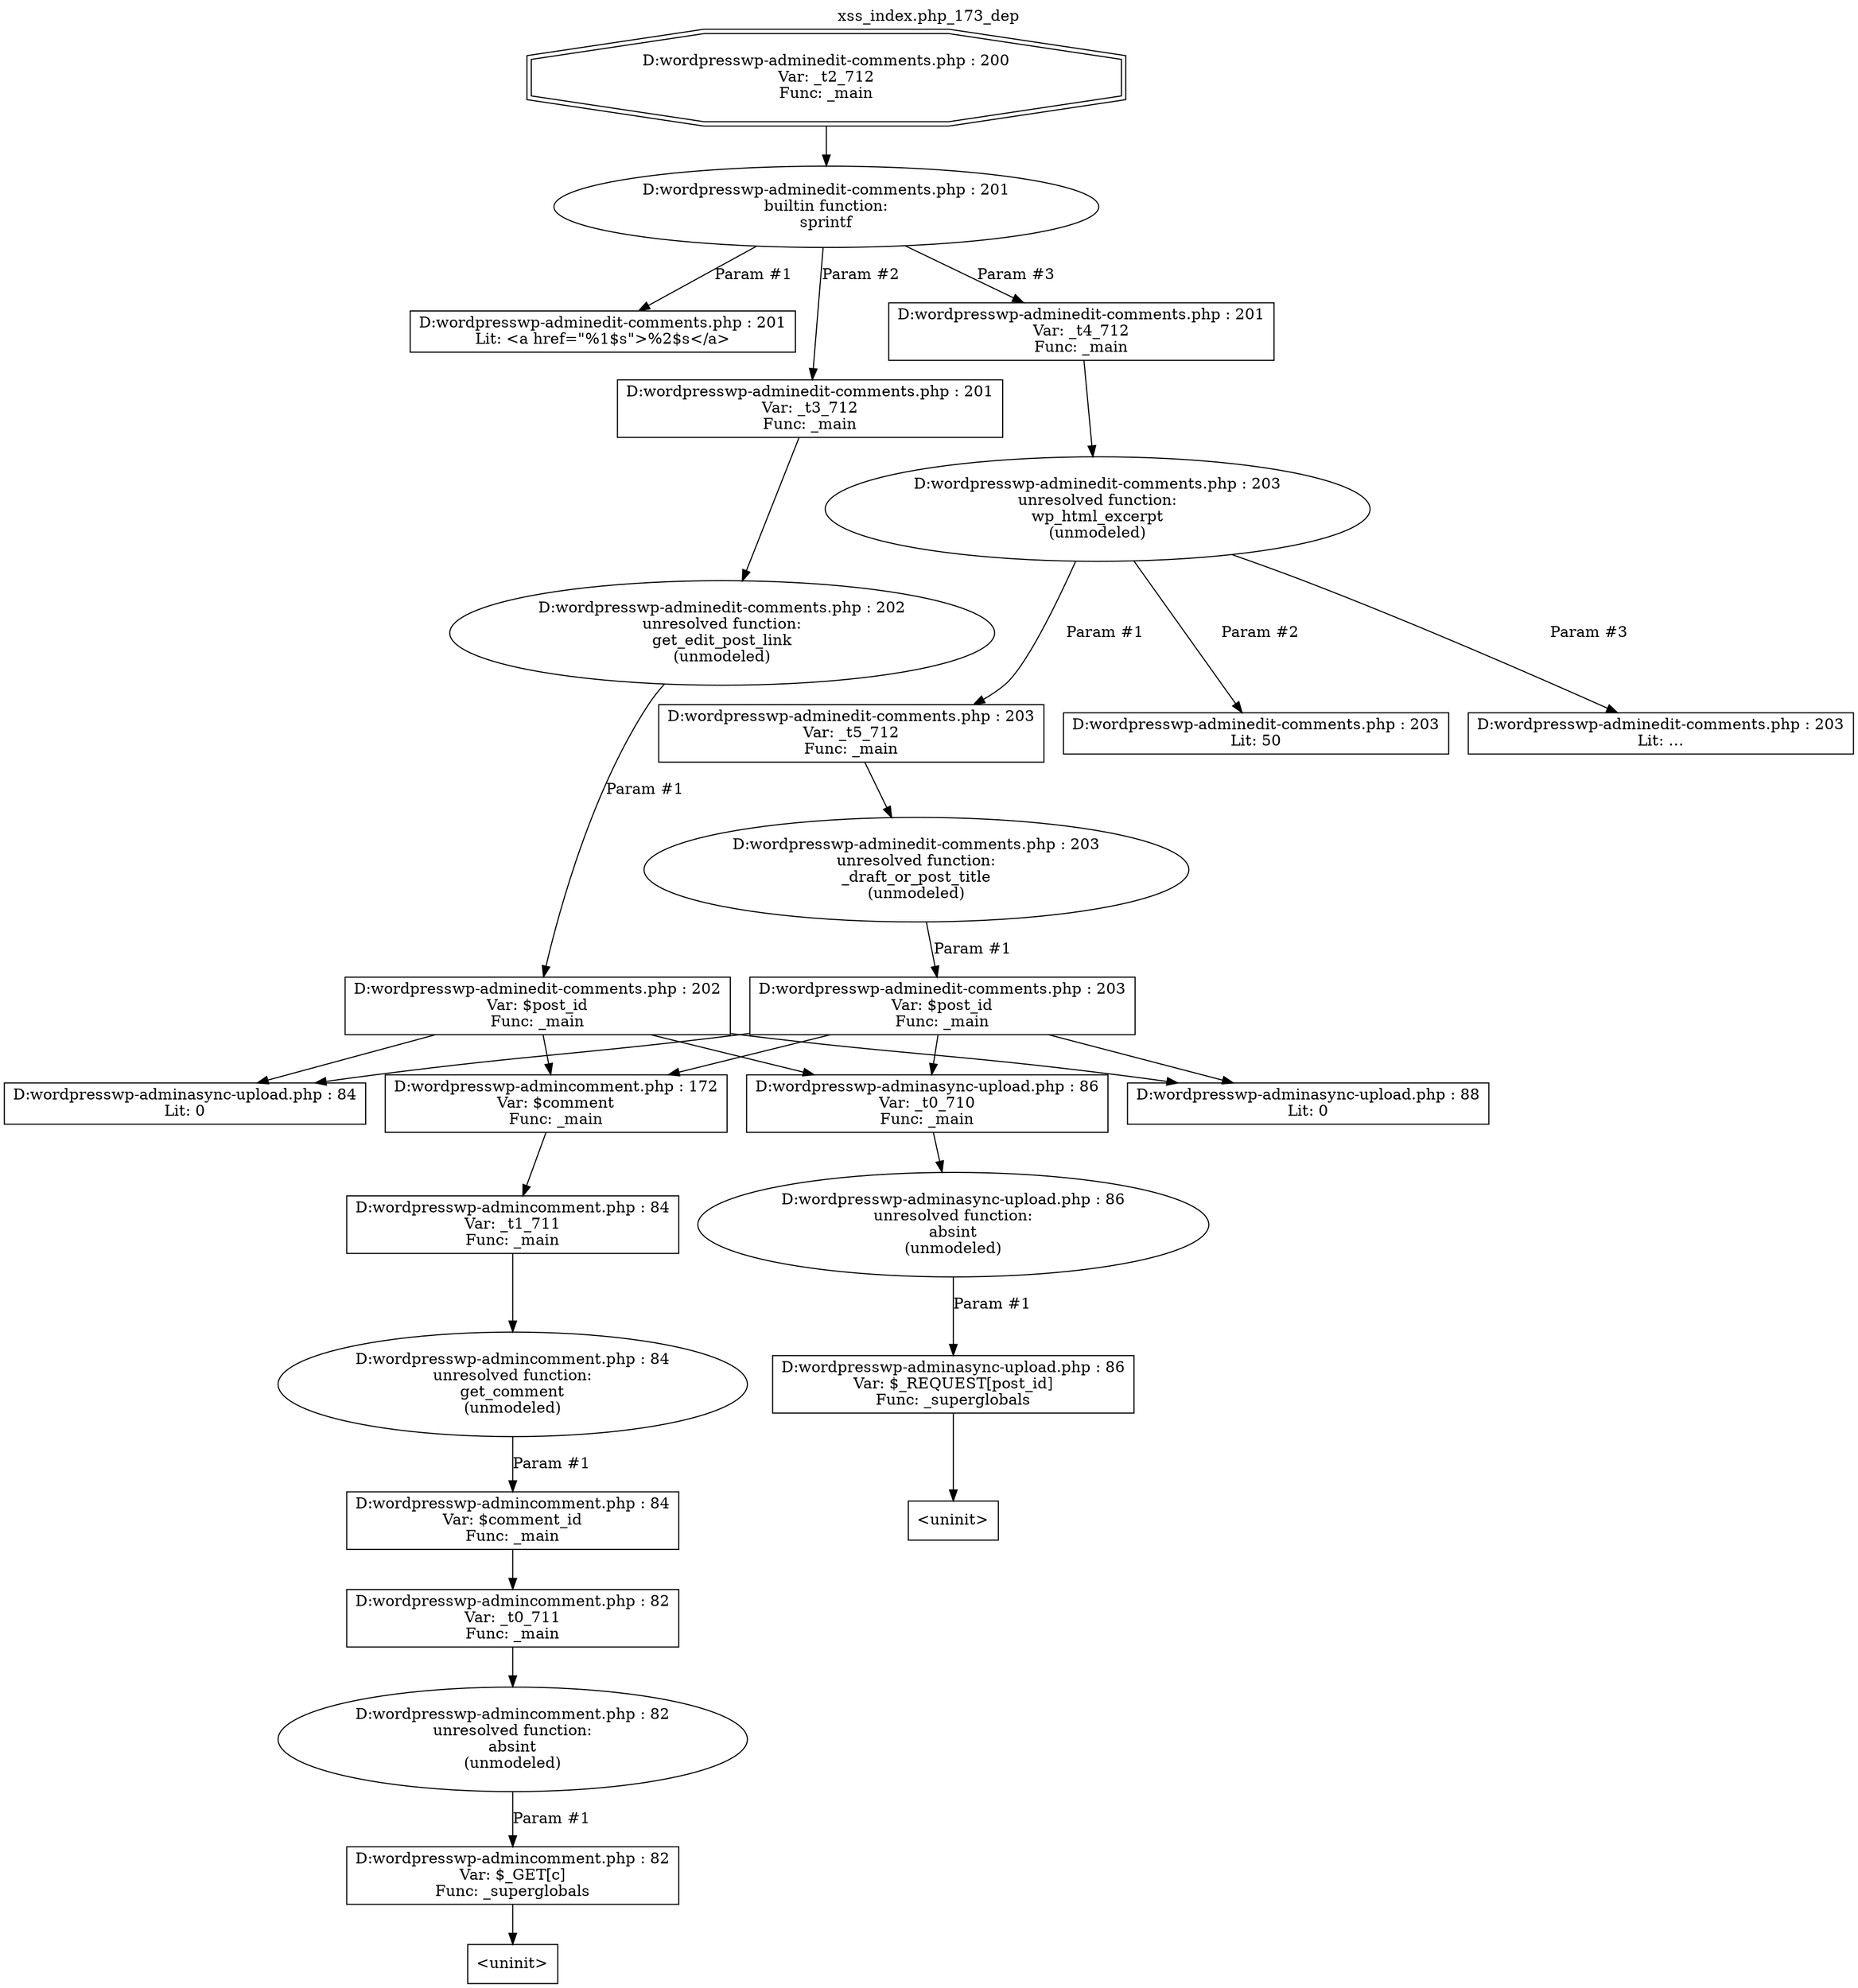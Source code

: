 digraph cfg {
  label="xss_index.php_173_dep";
  labelloc=t;
  n1 [shape=doubleoctagon, label="D:\wordpress\wp-admin\edit-comments.php : 200\nVar: _t2_712\nFunc: _main\n"];
  n2 [shape=ellipse, label="D:\wordpress\wp-admin\edit-comments.php : 201\nbuiltin function:\nsprintf\n"];
  n3 [shape=box, label="D:\wordpress\wp-admin\edit-comments.php : 201\nLit: <a href=\"%1$s\">%2$s</a>\n"];
  n4 [shape=box, label="D:\wordpress\wp-admin\edit-comments.php : 201\nVar: _t3_712\nFunc: _main\n"];
  n5 [shape=ellipse, label="D:\wordpress\wp-admin\edit-comments.php : 202\nunresolved function:\nget_edit_post_link\n(unmodeled)\n"];
  n6 [shape=box, label="D:\wordpress\wp-admin\edit-comments.php : 202\nVar: $post_id\nFunc: _main\n"];
  n7 [shape=box, label="D:\wordpress\wp-admin\async-upload.php : 86\nVar: _t0_710\nFunc: _main\n"];
  n8 [shape=ellipse, label="D:\wordpress\wp-admin\async-upload.php : 86\nunresolved function:\nabsint\n(unmodeled)\n"];
  n9 [shape=box, label="D:\wordpress\wp-admin\async-upload.php : 86\nVar: $_REQUEST[post_id]\nFunc: _superglobals\n"];
  n10 [shape=box, label="<uninit>"];
  n11 [shape=box, label="D:\wordpress\wp-admin\comment.php : 172\nVar: $comment\nFunc: _main\n"];
  n12 [shape=box, label="D:\wordpress\wp-admin\comment.php : 84\nVar: _t1_711\nFunc: _main\n"];
  n13 [shape=ellipse, label="D:\wordpress\wp-admin\comment.php : 84\nunresolved function:\nget_comment\n(unmodeled)\n"];
  n14 [shape=box, label="D:\wordpress\wp-admin\comment.php : 84\nVar: $comment_id\nFunc: _main\n"];
  n15 [shape=box, label="D:\wordpress\wp-admin\comment.php : 82\nVar: _t0_711\nFunc: _main\n"];
  n16 [shape=ellipse, label="D:\wordpress\wp-admin\comment.php : 82\nunresolved function:\nabsint\n(unmodeled)\n"];
  n17 [shape=box, label="D:\wordpress\wp-admin\comment.php : 82\nVar: $_GET[c]\nFunc: _superglobals\n"];
  n18 [shape=box, label="<uninit>"];
  n19 [shape=box, label="D:\wordpress\wp-admin\async-upload.php : 84\nLit: 0\n"];
  n20 [shape=box, label="D:\wordpress\wp-admin\async-upload.php : 88\nLit: 0\n"];
  n21 [shape=box, label="D:\wordpress\wp-admin\edit-comments.php : 201\nVar: _t4_712\nFunc: _main\n"];
  n22 [shape=ellipse, label="D:\wordpress\wp-admin\edit-comments.php : 203\nunresolved function:\nwp_html_excerpt\n(unmodeled)\n"];
  n23 [shape=box, label="D:\wordpress\wp-admin\edit-comments.php : 203\nVar: _t5_712\nFunc: _main\n"];
  n24 [shape=ellipse, label="D:\wordpress\wp-admin\edit-comments.php : 203\nunresolved function:\n_draft_or_post_title\n(unmodeled)\n"];
  n25 [shape=box, label="D:\wordpress\wp-admin\edit-comments.php : 203\nVar: $post_id\nFunc: _main\n"];
  n26 [shape=box, label="D:\wordpress\wp-admin\edit-comments.php : 203\nLit: 50\n"];
  n27 [shape=box, label="D:\wordpress\wp-admin\edit-comments.php : 203\nLit: &hellip;\n"];
  n1 -> n2;
  n2 -> n3[label="Param #1"];
  n2 -> n4[label="Param #2"];
  n2 -> n21[label="Param #3"];
  n4 -> n5;
  n7 -> n8;
  n9 -> n10;
  n8 -> n9[label="Param #1"];
  n6 -> n7;
  n6 -> n11;
  n6 -> n19;
  n6 -> n20;
  n12 -> n13;
  n15 -> n16;
  n17 -> n18;
  n16 -> n17[label="Param #1"];
  n14 -> n15;
  n13 -> n14[label="Param #1"];
  n11 -> n12;
  n5 -> n6[label="Param #1"];
  n21 -> n22;
  n23 -> n24;
  n25 -> n7;
  n25 -> n11;
  n25 -> n19;
  n25 -> n20;
  n24 -> n25[label="Param #1"];
  n22 -> n23[label="Param #1"];
  n22 -> n26[label="Param #2"];
  n22 -> n27[label="Param #3"];
}
